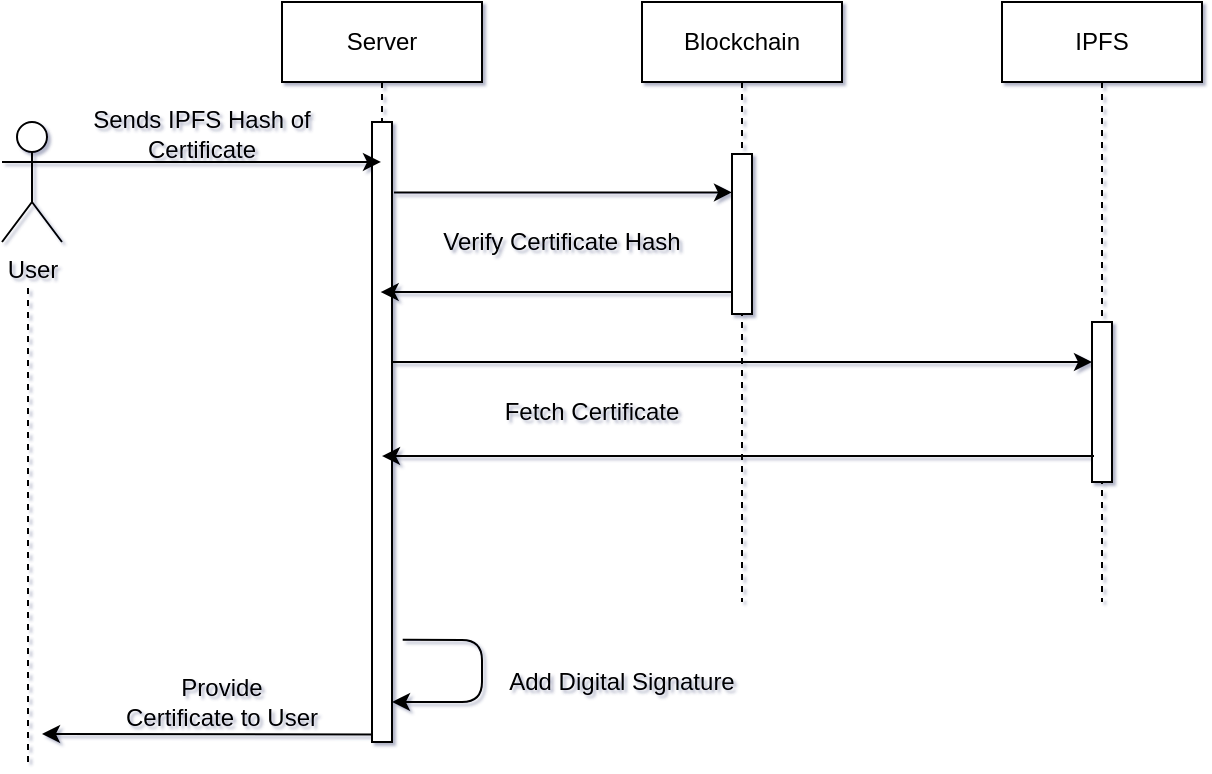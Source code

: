 <mxfile version="14.5.0" type="device"><diagram id="k5uy9OiVuOKWKVgmgChQ" name="Page-1"><mxGraphModel dx="732" dy="422" grid="1" gridSize="10" guides="1" tooltips="1" connect="1" arrows="1" fold="1" page="1" pageScale="1" pageWidth="850" pageHeight="1100" math="0" shadow="1"><root><mxCell id="0"/><mxCell id="1" parent="0"/><mxCell id="qKqAgheJacpnQhWJFcIE-1" value="Server" style="shape=umlLifeline;perimeter=lifelinePerimeter;whiteSpace=wrap;html=1;container=1;collapsible=0;recursiveResize=0;outlineConnect=0;" vertex="1" parent="1"><mxGeometry x="270" y="40" width="100" height="370" as="geometry"/></mxCell><mxCell id="qKqAgheJacpnQhWJFcIE-6" value="" style="html=1;points=[];perimeter=orthogonalPerimeter;" vertex="1" parent="qKqAgheJacpnQhWJFcIE-1"><mxGeometry x="45" y="60" width="10" height="310" as="geometry"/></mxCell><mxCell id="qKqAgheJacpnQhWJFcIE-19" value="" style="endArrow=classic;html=1;exitX=1.535;exitY=0.835;exitDx=0;exitDy=0;exitPerimeter=0;" edge="1" parent="qKqAgheJacpnQhWJFcIE-1" source="qKqAgheJacpnQhWJFcIE-6" target="qKqAgheJacpnQhWJFcIE-6"><mxGeometry width="50" height="50" relative="1" as="geometry"><mxPoint x="140" y="200" as="sourcePoint"/><mxPoint x="280" y="319" as="targetPoint"/><Array as="points"><mxPoint x="100" y="319"/><mxPoint x="100" y="350"/></Array></mxGeometry></mxCell><mxCell id="qKqAgheJacpnQhWJFcIE-2" value="Blockchain" style="shape=umlLifeline;perimeter=lifelinePerimeter;whiteSpace=wrap;html=1;container=1;collapsible=0;recursiveResize=0;outlineConnect=0;" vertex="1" parent="1"><mxGeometry x="450" y="40" width="100" height="300" as="geometry"/></mxCell><mxCell id="qKqAgheJacpnQhWJFcIE-9" value="" style="html=1;points=[];perimeter=orthogonalPerimeter;" vertex="1" parent="qKqAgheJacpnQhWJFcIE-2"><mxGeometry x="45" y="76" width="10" height="80" as="geometry"/></mxCell><mxCell id="qKqAgheJacpnQhWJFcIE-3" value="IPFS" style="shape=umlLifeline;perimeter=lifelinePerimeter;whiteSpace=wrap;html=1;container=1;collapsible=0;recursiveResize=0;outlineConnect=0;" vertex="1" parent="1"><mxGeometry x="630" y="40" width="100" height="300" as="geometry"/></mxCell><mxCell id="qKqAgheJacpnQhWJFcIE-14" value="" style="html=1;points=[];perimeter=orthogonalPerimeter;shadow=0;" vertex="1" parent="qKqAgheJacpnQhWJFcIE-3"><mxGeometry x="45" y="160" width="10" height="80" as="geometry"/></mxCell><mxCell id="qKqAgheJacpnQhWJFcIE-4" value="User" style="shape=umlActor;verticalLabelPosition=bottom;verticalAlign=top;html=1;" vertex="1" parent="1"><mxGeometry x="130" y="100" width="30" height="60" as="geometry"/></mxCell><mxCell id="qKqAgheJacpnQhWJFcIE-5" value="" style="endArrow=classic;html=1;exitX=1;exitY=0.333;exitDx=0;exitDy=0;exitPerimeter=0;" edge="1" parent="1" source="qKqAgheJacpnQhWJFcIE-4" target="qKqAgheJacpnQhWJFcIE-1"><mxGeometry width="50" height="50" relative="1" as="geometry"><mxPoint x="380" y="220" as="sourcePoint"/><mxPoint x="290" y="120" as="targetPoint"/></mxGeometry></mxCell><mxCell id="qKqAgheJacpnQhWJFcIE-7" value="Sends IPFS Hash of Certificate" style="text;html=1;strokeColor=none;fillColor=none;align=center;verticalAlign=middle;whiteSpace=wrap;rounded=0;" vertex="1" parent="1"><mxGeometry x="150" y="96" width="160" height="20" as="geometry"/></mxCell><mxCell id="qKqAgheJacpnQhWJFcIE-8" value="" style="endArrow=classic;html=1;exitX=1.1;exitY=0.133;exitDx=0;exitDy=0;exitPerimeter=0;" edge="1" parent="1"><mxGeometry width="50" height="50" relative="1" as="geometry"><mxPoint x="326" y="135.23" as="sourcePoint"/><mxPoint x="495" y="135.23" as="targetPoint"/></mxGeometry></mxCell><mxCell id="qKqAgheJacpnQhWJFcIE-11" value="Verify Certificate Hash" style="text;html=1;strokeColor=none;fillColor=none;align=center;verticalAlign=middle;whiteSpace=wrap;rounded=0;shadow=0;" vertex="1" parent="1"><mxGeometry x="330" y="150" width="160" height="20" as="geometry"/></mxCell><mxCell id="qKqAgheJacpnQhWJFcIE-12" value="" style="endArrow=classic;html=1;exitX=0;exitY=0.913;exitDx=0;exitDy=0;exitPerimeter=0;" edge="1" parent="1"><mxGeometry width="50" height="50" relative="1" as="geometry"><mxPoint x="495" y="185.04" as="sourcePoint"/><mxPoint x="319.324" y="185.04" as="targetPoint"/></mxGeometry></mxCell><mxCell id="qKqAgheJacpnQhWJFcIE-13" value="Fetch Certificate" style="text;html=1;strokeColor=none;fillColor=none;align=center;verticalAlign=middle;whiteSpace=wrap;rounded=0;shadow=0;" vertex="1" parent="1"><mxGeometry x="350" y="235" width="150" height="20" as="geometry"/></mxCell><mxCell id="qKqAgheJacpnQhWJFcIE-15" value="" style="endArrow=classic;html=1;entryX=0;entryY=0.25;entryDx=0;entryDy=0;entryPerimeter=0;" edge="1" parent="1" source="qKqAgheJacpnQhWJFcIE-6" target="qKqAgheJacpnQhWJFcIE-14"><mxGeometry width="50" height="50" relative="1" as="geometry"><mxPoint x="330" y="220" as="sourcePoint"/><mxPoint x="430" y="190" as="targetPoint"/></mxGeometry></mxCell><mxCell id="qKqAgheJacpnQhWJFcIE-16" value="" style="endArrow=classic;html=1;exitX=0.1;exitY=0.838;exitDx=0;exitDy=0;exitPerimeter=0;" edge="1" parent="1" source="qKqAgheJacpnQhWJFcIE-14" target="qKqAgheJacpnQhWJFcIE-1"><mxGeometry width="50" height="50" relative="1" as="geometry"><mxPoint x="380" y="250" as="sourcePoint"/><mxPoint x="430" y="200" as="targetPoint"/></mxGeometry></mxCell><mxCell id="qKqAgheJacpnQhWJFcIE-20" value="Add Digital Signature" style="text;html=1;strokeColor=none;fillColor=none;align=center;verticalAlign=middle;whiteSpace=wrap;rounded=0;shadow=0;" vertex="1" parent="1"><mxGeometry x="370" y="370" width="140" height="20" as="geometry"/></mxCell><mxCell id="qKqAgheJacpnQhWJFcIE-21" value="" style="endArrow=classic;html=1;exitX=0.006;exitY=0.988;exitDx=0;exitDy=0;exitPerimeter=0;" edge="1" parent="1" source="qKqAgheJacpnQhWJFcIE-6"><mxGeometry width="50" height="50" relative="1" as="geometry"><mxPoint x="410" y="270" as="sourcePoint"/><mxPoint x="150" y="406" as="targetPoint"/></mxGeometry></mxCell><mxCell id="qKqAgheJacpnQhWJFcIE-22" value="Provide Certificate to User" style="text;html=1;strokeColor=none;fillColor=none;align=center;verticalAlign=middle;whiteSpace=wrap;rounded=0;shadow=0;" vertex="1" parent="1"><mxGeometry x="190" y="380" width="100" height="20" as="geometry"/></mxCell><mxCell id="qKqAgheJacpnQhWJFcIE-23" value="" style="endArrow=none;dashed=1;html=1;" edge="1" parent="1"><mxGeometry width="50" height="50" relative="1" as="geometry"><mxPoint x="143" y="420" as="sourcePoint"/><mxPoint x="143" y="180" as="targetPoint"/></mxGeometry></mxCell></root></mxGraphModel></diagram></mxfile>